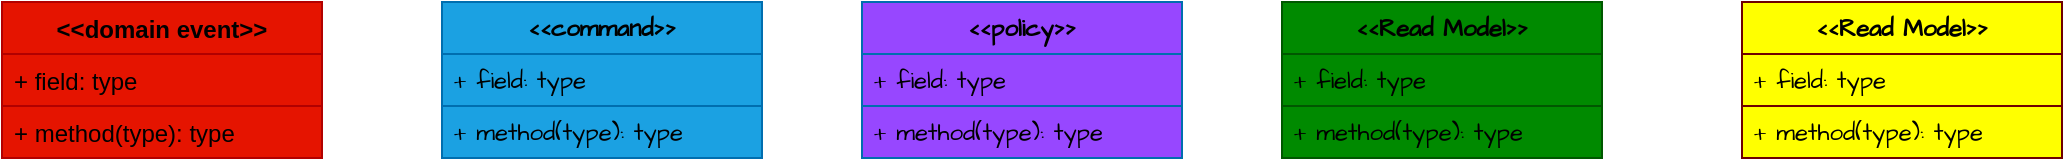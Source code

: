 <mxfile version="23.1.4" type="github">
  <diagram name="Page-1" id="4tOsEFva7EfyPiVqmQkj">
    <mxGraphModel dx="1739" dy="929" grid="1" gridSize="10" guides="1" tooltips="1" connect="1" arrows="1" fold="1" page="1" pageScale="1" pageWidth="850" pageHeight="1100" math="0" shadow="0">
      <root>
        <mxCell id="0" />
        <mxCell id="1" parent="0" />
        <mxCell id="B07nHMKZOLowz1ZNBufi-1" value="&amp;lt;&amp;lt;domain event&amp;gt;&amp;gt;" style="swimlane;fontStyle=1;align=center;verticalAlign=top;childLayout=stackLayout;horizontal=1;startSize=26;horizontalStack=0;resizeParent=1;resizeParentMax=0;resizeLast=0;collapsible=1;marginBottom=0;whiteSpace=wrap;html=1;fillColor=#e51400;fontColor=#000000;strokeColor=#B20000;" parent="1" vertex="1">
          <mxGeometry x="180" y="270" width="160" height="78" as="geometry" />
        </mxCell>
        <mxCell id="B07nHMKZOLowz1ZNBufi-2" value="+ field: type" style="text;strokeColor=#B20000;fillColor=#e51400;align=left;verticalAlign=top;spacingLeft=4;spacingRight=4;overflow=hidden;rotatable=0;points=[[0,0.5],[1,0.5]];portConstraint=eastwest;whiteSpace=wrap;html=1;fontColor=#000000;" parent="B07nHMKZOLowz1ZNBufi-1" vertex="1">
          <mxGeometry y="26" width="160" height="26" as="geometry" />
        </mxCell>
        <mxCell id="B07nHMKZOLowz1ZNBufi-4" value="+ method(type): type" style="text;strokeColor=#B20000;fillColor=#e51400;align=left;verticalAlign=top;spacingLeft=4;spacingRight=4;overflow=hidden;rotatable=0;points=[[0,0.5],[1,0.5]];portConstraint=eastwest;whiteSpace=wrap;html=1;fontColor=#000000;" parent="B07nHMKZOLowz1ZNBufi-1" vertex="1">
          <mxGeometry y="52" width="160" height="26" as="geometry" />
        </mxCell>
        <mxCell id="8HfcLnkjF3Ho5rPad3JJ-1" value="&amp;lt;&amp;lt;command&amp;gt;&amp;gt;" style="swimlane;fontStyle=1;align=center;verticalAlign=top;childLayout=stackLayout;horizontal=1;startSize=26;horizontalStack=0;resizeParent=1;resizeParentMax=0;resizeLast=0;collapsible=1;marginBottom=0;whiteSpace=wrap;html=1;fontFamily=Architects Daughter;fontSource=https%3A%2F%2Ffonts.googleapis.com%2Fcss%3Ffamily%3DArchitects%2BDaughter;fillColor=#1ba1e2;fontColor=#000000;strokeColor=#006EAF;" vertex="1" parent="1">
          <mxGeometry x="400" y="270" width="160" height="78" as="geometry" />
        </mxCell>
        <mxCell id="8HfcLnkjF3Ho5rPad3JJ-2" value="+ field: type" style="text;strokeColor=#006EAF;fillColor=#1ba1e2;align=left;verticalAlign=top;spacingLeft=4;spacingRight=4;overflow=hidden;rotatable=0;points=[[0,0.5],[1,0.5]];portConstraint=eastwest;whiteSpace=wrap;html=1;fontFamily=Architects Daughter;fontSource=https%3A%2F%2Ffonts.googleapis.com%2Fcss%3Ffamily%3DArchitects%2BDaughter;fontColor=#000000;" vertex="1" parent="8HfcLnkjF3Ho5rPad3JJ-1">
          <mxGeometry y="26" width="160" height="26" as="geometry" />
        </mxCell>
        <mxCell id="8HfcLnkjF3Ho5rPad3JJ-4" value="+ method(type): type" style="text;strokeColor=#006EAF;fillColor=#1ba1e2;align=left;verticalAlign=top;spacingLeft=4;spacingRight=4;overflow=hidden;rotatable=0;points=[[0,0.5],[1,0.5]];portConstraint=eastwest;whiteSpace=wrap;html=1;fontFamily=Architects Daughter;fontSource=https%3A%2F%2Ffonts.googleapis.com%2Fcss%3Ffamily%3DArchitects%2BDaughter;fontColor=#000000;" vertex="1" parent="8HfcLnkjF3Ho5rPad3JJ-1">
          <mxGeometry y="52" width="160" height="26" as="geometry" />
        </mxCell>
        <mxCell id="8HfcLnkjF3Ho5rPad3JJ-5" value="&amp;lt;&amp;lt;policy&amp;gt;&amp;gt;" style="swimlane;fontStyle=1;align=center;verticalAlign=top;childLayout=stackLayout;horizontal=1;startSize=26;horizontalStack=0;resizeParent=1;resizeParentMax=0;resizeLast=0;collapsible=1;marginBottom=0;whiteSpace=wrap;html=1;fontFamily=Architects Daughter;fontSource=https%3A%2F%2Ffonts.googleapis.com%2Fcss%3Ffamily%3DArchitects%2BDaughter;fillColor=#9747ff;fontColor=#000000;strokeColor=#006EAF;" vertex="1" parent="1">
          <mxGeometry x="610" y="270" width="160" height="78" as="geometry" />
        </mxCell>
        <mxCell id="8HfcLnkjF3Ho5rPad3JJ-6" value="+ field: type" style="text;strokeColor=#006EAF;fillColor=#9747FF;align=left;verticalAlign=top;spacingLeft=4;spacingRight=4;overflow=hidden;rotatable=0;points=[[0,0.5],[1,0.5]];portConstraint=eastwest;whiteSpace=wrap;html=1;fontFamily=Architects Daughter;fontSource=https%3A%2F%2Ffonts.googleapis.com%2Fcss%3Ffamily%3DArchitects%2BDaughter;fontColor=#000000;" vertex="1" parent="8HfcLnkjF3Ho5rPad3JJ-5">
          <mxGeometry y="26" width="160" height="26" as="geometry" />
        </mxCell>
        <mxCell id="8HfcLnkjF3Ho5rPad3JJ-7" value="+ method(type): type" style="text;strokeColor=#006EAF;fillColor=#9747FF;align=left;verticalAlign=top;spacingLeft=4;spacingRight=4;overflow=hidden;rotatable=0;points=[[0,0.5],[1,0.5]];portConstraint=eastwest;whiteSpace=wrap;html=1;fontFamily=Architects Daughter;fontSource=https%3A%2F%2Ffonts.googleapis.com%2Fcss%3Ffamily%3DArchitects%2BDaughter;fontColor=#000000;" vertex="1" parent="8HfcLnkjF3Ho5rPad3JJ-5">
          <mxGeometry y="52" width="160" height="26" as="geometry" />
        </mxCell>
        <mxCell id="8HfcLnkjF3Ho5rPad3JJ-8" value="&amp;lt;&amp;lt;Read Model&amp;gt;&amp;gt;" style="swimlane;fontStyle=1;align=center;verticalAlign=top;childLayout=stackLayout;horizontal=1;startSize=26;horizontalStack=0;resizeParent=1;resizeParentMax=0;resizeLast=0;collapsible=1;marginBottom=0;whiteSpace=wrap;html=1;fontFamily=Architects Daughter;fontSource=https%3A%2F%2Ffonts.googleapis.com%2Fcss%3Ffamily%3DArchitects%2BDaughter;fillColor=#008a00;fontColor=#000000;strokeColor=#005700;" vertex="1" parent="1">
          <mxGeometry x="820" y="270" width="160" height="78" as="geometry" />
        </mxCell>
        <mxCell id="8HfcLnkjF3Ho5rPad3JJ-9" value="+ field: type" style="text;strokeColor=#005700;fillColor=#008a00;align=left;verticalAlign=top;spacingLeft=4;spacingRight=4;overflow=hidden;rotatable=0;points=[[0,0.5],[1,0.5]];portConstraint=eastwest;whiteSpace=wrap;html=1;fontFamily=Architects Daughter;fontSource=https%3A%2F%2Ffonts.googleapis.com%2Fcss%3Ffamily%3DArchitects%2BDaughter;fontColor=#000000;" vertex="1" parent="8HfcLnkjF3Ho5rPad3JJ-8">
          <mxGeometry y="26" width="160" height="26" as="geometry" />
        </mxCell>
        <mxCell id="8HfcLnkjF3Ho5rPad3JJ-10" value="+ method(type): type" style="text;strokeColor=#005700;fillColor=#008a00;align=left;verticalAlign=top;spacingLeft=4;spacingRight=4;overflow=hidden;rotatable=0;points=[[0,0.5],[1,0.5]];portConstraint=eastwest;whiteSpace=wrap;html=1;fontFamily=Architects Daughter;fontSource=https%3A%2F%2Ffonts.googleapis.com%2Fcss%3Ffamily%3DArchitects%2BDaughter;fontColor=#000000;" vertex="1" parent="8HfcLnkjF3Ho5rPad3JJ-8">
          <mxGeometry y="52" width="160" height="26" as="geometry" />
        </mxCell>
        <mxCell id="8HfcLnkjF3Ho5rPad3JJ-11" value="&amp;lt;&amp;lt;Read Model&amp;gt;&amp;gt;" style="swimlane;fontStyle=1;align=center;verticalAlign=top;childLayout=stackLayout;horizontal=1;startSize=26;horizontalStack=0;resizeParent=1;resizeParentMax=0;resizeLast=0;collapsible=1;marginBottom=0;whiteSpace=wrap;html=1;fontFamily=Architects Daughter;fontSource=https%3A%2F%2Ffonts.googleapis.com%2Fcss%3Ffamily%3DArchitects%2BDaughter;fillColor=#ffff00;fontColor=#000000;strokeColor=#6F0000;fillStyle=auto;" vertex="1" parent="1">
          <mxGeometry x="1050" y="270" width="160" height="78" as="geometry" />
        </mxCell>
        <mxCell id="8HfcLnkjF3Ho5rPad3JJ-12" value="+ field: type" style="text;strokeColor=#6F0000;fillColor=#ffff00;align=left;verticalAlign=top;spacingLeft=4;spacingRight=4;overflow=hidden;rotatable=0;points=[[0,0.5],[1,0.5]];portConstraint=eastwest;whiteSpace=wrap;html=1;fontFamily=Architects Daughter;fontSource=https%3A%2F%2Ffonts.googleapis.com%2Fcss%3Ffamily%3DArchitects%2BDaughter;fontColor=#000000;fillStyle=auto;" vertex="1" parent="8HfcLnkjF3Ho5rPad3JJ-11">
          <mxGeometry y="26" width="160" height="26" as="geometry" />
        </mxCell>
        <mxCell id="8HfcLnkjF3Ho5rPad3JJ-13" value="+ method(type): type" style="text;strokeColor=#6F0000;fillColor=#ffff00;align=left;verticalAlign=top;spacingLeft=4;spacingRight=4;overflow=hidden;rotatable=0;points=[[0,0.5],[1,0.5]];portConstraint=eastwest;whiteSpace=wrap;html=1;fontFamily=Architects Daughter;fontSource=https%3A%2F%2Ffonts.googleapis.com%2Fcss%3Ffamily%3DArchitects%2BDaughter;fontColor=#000000;" vertex="1" parent="8HfcLnkjF3Ho5rPad3JJ-11">
          <mxGeometry y="52" width="160" height="26" as="geometry" />
        </mxCell>
      </root>
    </mxGraphModel>
  </diagram>
</mxfile>
